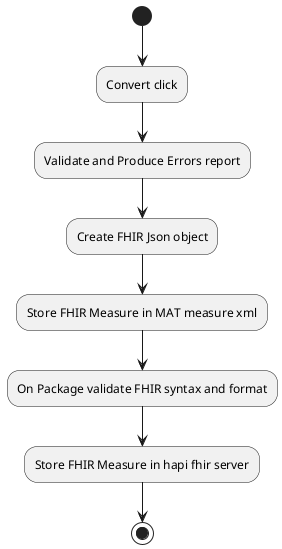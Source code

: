 @startuml
(*) --> Convert click
--> Validate and Produce Errors report
--> Create FHIR Json object
--> Store FHIR Measure in MAT measure xml
--> On Package validate FHIR syntax and format
--> Store FHIR Measure in hapi fhir server
-->(*)
@enduml